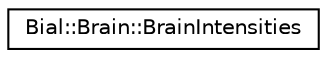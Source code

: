 digraph "Graphical Class Hierarchy"
{
  edge [fontname="Helvetica",fontsize="10",labelfontname="Helvetica",labelfontsize="10"];
  node [fontname="Helvetica",fontsize="10",shape=record];
  rankdir="LR";
  Node1 [label="Bial::Brain::BrainIntensities",height=0.2,width=0.4,color="black", fillcolor="white", style="filled",URL="$class_bial_1_1_brain_1_1_brain_intensities.html",tooltip="Robust statistics for minimum and maximum tissue intensities. "];
}

